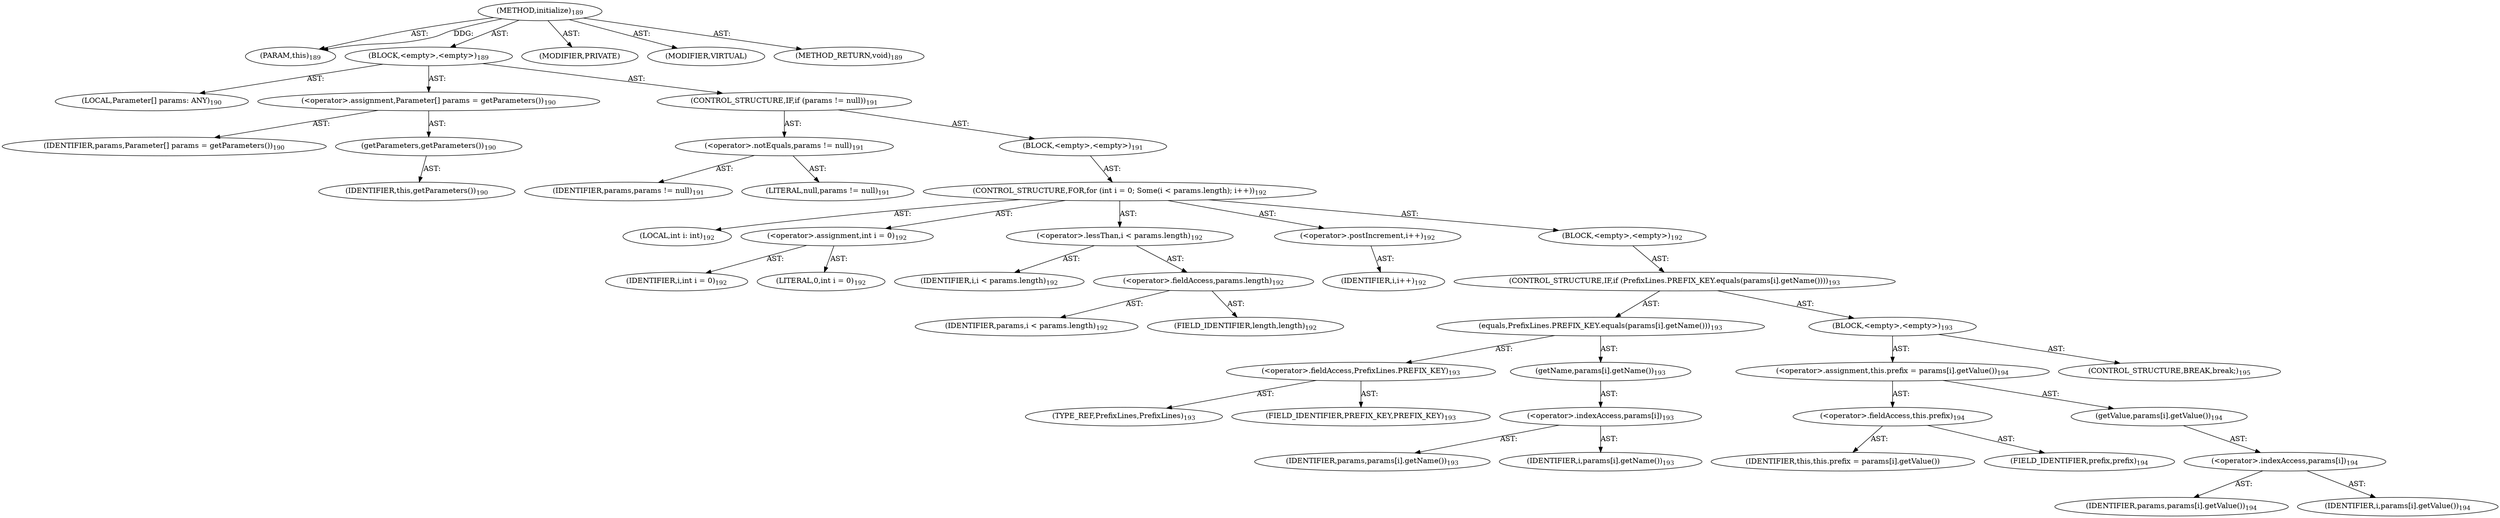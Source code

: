digraph "initialize" {  
"111669149702" [label = <(METHOD,initialize)<SUB>189</SUB>> ]
"115964116995" [label = <(PARAM,this)<SUB>189</SUB>> ]
"25769803790" [label = <(BLOCK,&lt;empty&gt;,&lt;empty&gt;)<SUB>189</SUB>> ]
"94489280514" [label = <(LOCAL,Parameter[] params: ANY)<SUB>190</SUB>> ]
"30064771134" [label = <(&lt;operator&gt;.assignment,Parameter[] params = getParameters())<SUB>190</SUB>> ]
"68719476778" [label = <(IDENTIFIER,params,Parameter[] params = getParameters())<SUB>190</SUB>> ]
"30064771135" [label = <(getParameters,getParameters())<SUB>190</SUB>> ]
"68719476743" [label = <(IDENTIFIER,this,getParameters())<SUB>190</SUB>> ]
"47244640264" [label = <(CONTROL_STRUCTURE,IF,if (params != null))<SUB>191</SUB>> ]
"30064771136" [label = <(&lt;operator&gt;.notEquals,params != null)<SUB>191</SUB>> ]
"68719476779" [label = <(IDENTIFIER,params,params != null)<SUB>191</SUB>> ]
"90194313234" [label = <(LITERAL,null,params != null)<SUB>191</SUB>> ]
"25769803791" [label = <(BLOCK,&lt;empty&gt;,&lt;empty&gt;)<SUB>191</SUB>> ]
"47244640265" [label = <(CONTROL_STRUCTURE,FOR,for (int i = 0; Some(i &lt; params.length); i++))<SUB>192</SUB>> ]
"94489280515" [label = <(LOCAL,int i: int)<SUB>192</SUB>> ]
"30064771137" [label = <(&lt;operator&gt;.assignment,int i = 0)<SUB>192</SUB>> ]
"68719476780" [label = <(IDENTIFIER,i,int i = 0)<SUB>192</SUB>> ]
"90194313235" [label = <(LITERAL,0,int i = 0)<SUB>192</SUB>> ]
"30064771138" [label = <(&lt;operator&gt;.lessThan,i &lt; params.length)<SUB>192</SUB>> ]
"68719476781" [label = <(IDENTIFIER,i,i &lt; params.length)<SUB>192</SUB>> ]
"30064771139" [label = <(&lt;operator&gt;.fieldAccess,params.length)<SUB>192</SUB>> ]
"68719476782" [label = <(IDENTIFIER,params,i &lt; params.length)<SUB>192</SUB>> ]
"55834574869" [label = <(FIELD_IDENTIFIER,length,length)<SUB>192</SUB>> ]
"30064771140" [label = <(&lt;operator&gt;.postIncrement,i++)<SUB>192</SUB>> ]
"68719476783" [label = <(IDENTIFIER,i,i++)<SUB>192</SUB>> ]
"25769803792" [label = <(BLOCK,&lt;empty&gt;,&lt;empty&gt;)<SUB>192</SUB>> ]
"47244640266" [label = <(CONTROL_STRUCTURE,IF,if (PrefixLines.PREFIX_KEY.equals(params[i].getName())))<SUB>193</SUB>> ]
"30064771141" [label = <(equals,PrefixLines.PREFIX_KEY.equals(params[i].getName()))<SUB>193</SUB>> ]
"30064771142" [label = <(&lt;operator&gt;.fieldAccess,PrefixLines.PREFIX_KEY)<SUB>193</SUB>> ]
"180388626432" [label = <(TYPE_REF,PrefixLines,PrefixLines)<SUB>193</SUB>> ]
"55834574870" [label = <(FIELD_IDENTIFIER,PREFIX_KEY,PREFIX_KEY)<SUB>193</SUB>> ]
"30064771143" [label = <(getName,params[i].getName())<SUB>193</SUB>> ]
"30064771144" [label = <(&lt;operator&gt;.indexAccess,params[i])<SUB>193</SUB>> ]
"68719476784" [label = <(IDENTIFIER,params,params[i].getName())<SUB>193</SUB>> ]
"68719476785" [label = <(IDENTIFIER,i,params[i].getName())<SUB>193</SUB>> ]
"25769803793" [label = <(BLOCK,&lt;empty&gt;,&lt;empty&gt;)<SUB>193</SUB>> ]
"30064771145" [label = <(&lt;operator&gt;.assignment,this.prefix = params[i].getValue())<SUB>194</SUB>> ]
"30064771146" [label = <(&lt;operator&gt;.fieldAccess,this.prefix)<SUB>194</SUB>> ]
"68719476786" [label = <(IDENTIFIER,this,this.prefix = params[i].getValue())> ]
"55834574871" [label = <(FIELD_IDENTIFIER,prefix,prefix)<SUB>194</SUB>> ]
"30064771147" [label = <(getValue,params[i].getValue())<SUB>194</SUB>> ]
"30064771148" [label = <(&lt;operator&gt;.indexAccess,params[i])<SUB>194</SUB>> ]
"68719476787" [label = <(IDENTIFIER,params,params[i].getValue())<SUB>194</SUB>> ]
"68719476788" [label = <(IDENTIFIER,i,params[i].getValue())<SUB>194</SUB>> ]
"47244640267" [label = <(CONTROL_STRUCTURE,BREAK,break;)<SUB>195</SUB>> ]
"133143986192" [label = <(MODIFIER,PRIVATE)> ]
"133143986193" [label = <(MODIFIER,VIRTUAL)> ]
"128849018886" [label = <(METHOD_RETURN,void)<SUB>189</SUB>> ]
  "111669149702" -> "115964116995"  [ label = "AST: "] 
  "111669149702" -> "25769803790"  [ label = "AST: "] 
  "111669149702" -> "133143986192"  [ label = "AST: "] 
  "111669149702" -> "133143986193"  [ label = "AST: "] 
  "111669149702" -> "128849018886"  [ label = "AST: "] 
  "25769803790" -> "94489280514"  [ label = "AST: "] 
  "25769803790" -> "30064771134"  [ label = "AST: "] 
  "25769803790" -> "47244640264"  [ label = "AST: "] 
  "30064771134" -> "68719476778"  [ label = "AST: "] 
  "30064771134" -> "30064771135"  [ label = "AST: "] 
  "30064771135" -> "68719476743"  [ label = "AST: "] 
  "47244640264" -> "30064771136"  [ label = "AST: "] 
  "47244640264" -> "25769803791"  [ label = "AST: "] 
  "30064771136" -> "68719476779"  [ label = "AST: "] 
  "30064771136" -> "90194313234"  [ label = "AST: "] 
  "25769803791" -> "47244640265"  [ label = "AST: "] 
  "47244640265" -> "94489280515"  [ label = "AST: "] 
  "47244640265" -> "30064771137"  [ label = "AST: "] 
  "47244640265" -> "30064771138"  [ label = "AST: "] 
  "47244640265" -> "30064771140"  [ label = "AST: "] 
  "47244640265" -> "25769803792"  [ label = "AST: "] 
  "30064771137" -> "68719476780"  [ label = "AST: "] 
  "30064771137" -> "90194313235"  [ label = "AST: "] 
  "30064771138" -> "68719476781"  [ label = "AST: "] 
  "30064771138" -> "30064771139"  [ label = "AST: "] 
  "30064771139" -> "68719476782"  [ label = "AST: "] 
  "30064771139" -> "55834574869"  [ label = "AST: "] 
  "30064771140" -> "68719476783"  [ label = "AST: "] 
  "25769803792" -> "47244640266"  [ label = "AST: "] 
  "47244640266" -> "30064771141"  [ label = "AST: "] 
  "47244640266" -> "25769803793"  [ label = "AST: "] 
  "30064771141" -> "30064771142"  [ label = "AST: "] 
  "30064771141" -> "30064771143"  [ label = "AST: "] 
  "30064771142" -> "180388626432"  [ label = "AST: "] 
  "30064771142" -> "55834574870"  [ label = "AST: "] 
  "30064771143" -> "30064771144"  [ label = "AST: "] 
  "30064771144" -> "68719476784"  [ label = "AST: "] 
  "30064771144" -> "68719476785"  [ label = "AST: "] 
  "25769803793" -> "30064771145"  [ label = "AST: "] 
  "25769803793" -> "47244640267"  [ label = "AST: "] 
  "30064771145" -> "30064771146"  [ label = "AST: "] 
  "30064771145" -> "30064771147"  [ label = "AST: "] 
  "30064771146" -> "68719476786"  [ label = "AST: "] 
  "30064771146" -> "55834574871"  [ label = "AST: "] 
  "30064771147" -> "30064771148"  [ label = "AST: "] 
  "30064771148" -> "68719476787"  [ label = "AST: "] 
  "30064771148" -> "68719476788"  [ label = "AST: "] 
  "111669149702" -> "115964116995"  [ label = "DDG: "] 
}
